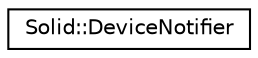 digraph "Graphical Class Hierarchy"
{
  edge [fontname="Helvetica",fontsize="10",labelfontname="Helvetica",labelfontsize="10"];
  node [fontname="Helvetica",fontsize="10",shape=record];
  rankdir="LR";
  Node0 [label="Solid::DeviceNotifier",height=0.2,width=0.4,color="black", fillcolor="white", style="filled",URL="$classSolid_1_1DeviceNotifier.html",tooltip="This class allow to query the underlying system to obtain information about the hardware available..."];
}
